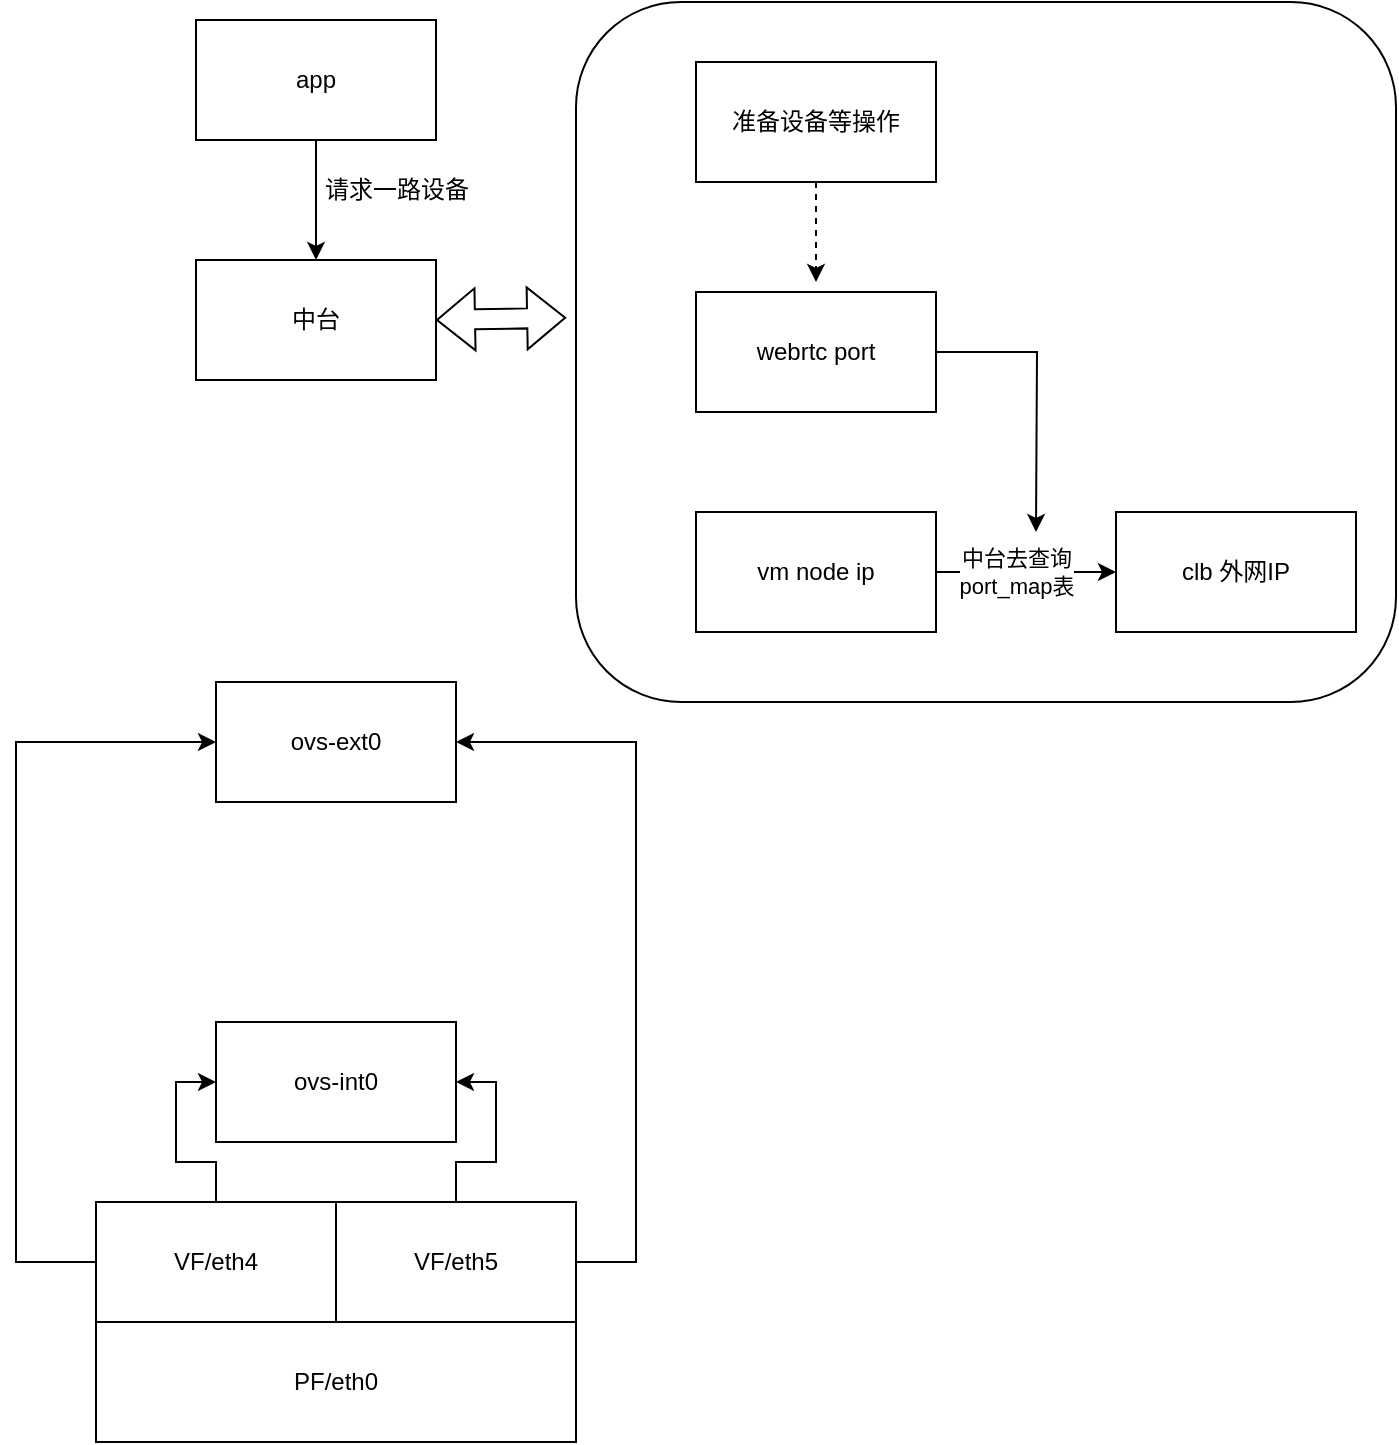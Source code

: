 <mxfile version="21.3.5" type="github" pages="3">
  <diagram name="第 1 页" id="GvSDNNuX9xr9GWxz49e9">
    <mxGraphModel dx="2887" dy="766" grid="1" gridSize="10" guides="1" tooltips="1" connect="1" arrows="1" fold="1" page="1" pageScale="1" pageWidth="827" pageHeight="1169" math="0" shadow="0">
      <root>
        <mxCell id="0" />
        <mxCell id="1" parent="0" />
        <mxCell id="ZDkZZpa1fF7x50sbAL90-14" value="" style="rounded=1;whiteSpace=wrap;html=1;" parent="1" vertex="1">
          <mxGeometry x="-550" y="10" width="410" height="350" as="geometry" />
        </mxCell>
        <mxCell id="ZDkZZpa1fF7x50sbAL90-9" value="" style="edgeStyle=orthogonalEdgeStyle;rounded=0;orthogonalLoop=1;jettySize=auto;html=1;" parent="1" source="ZDkZZpa1fF7x50sbAL90-1" target="ZDkZZpa1fF7x50sbAL90-8" edge="1">
          <mxGeometry relative="1" as="geometry" />
        </mxCell>
        <mxCell id="ZDkZZpa1fF7x50sbAL90-1" value="app" style="rounded=0;whiteSpace=wrap;html=1;" parent="1" vertex="1">
          <mxGeometry x="-740" y="19" width="120" height="60" as="geometry" />
        </mxCell>
        <mxCell id="ZDkZZpa1fF7x50sbAL90-4" style="edgeStyle=orthogonalEdgeStyle;rounded=0;orthogonalLoop=1;jettySize=auto;html=1;entryX=0;entryY=0.5;entryDx=0;entryDy=0;" parent="1" source="ZDkZZpa1fF7x50sbAL90-2" target="ZDkZZpa1fF7x50sbAL90-3" edge="1">
          <mxGeometry relative="1" as="geometry" />
        </mxCell>
        <mxCell id="ZDkZZpa1fF7x50sbAL90-5" value="中台去查询&lt;br&gt;port_map表" style="edgeLabel;html=1;align=center;verticalAlign=middle;resizable=0;points=[];" parent="ZDkZZpa1fF7x50sbAL90-4" vertex="1" connectable="0">
          <mxGeometry x="-0.222" y="1" relative="1" as="geometry">
            <mxPoint x="5" y="1" as="offset" />
          </mxGeometry>
        </mxCell>
        <mxCell id="ZDkZZpa1fF7x50sbAL90-2" value="vm node ip" style="rounded=0;whiteSpace=wrap;html=1;" parent="1" vertex="1">
          <mxGeometry x="-490" y="265" width="120" height="60" as="geometry" />
        </mxCell>
        <mxCell id="ZDkZZpa1fF7x50sbAL90-3" value="clb 外网IP" style="rounded=0;whiteSpace=wrap;html=1;" parent="1" vertex="1">
          <mxGeometry x="-280" y="265" width="120" height="60" as="geometry" />
        </mxCell>
        <mxCell id="ZDkZZpa1fF7x50sbAL90-7" style="edgeStyle=orthogonalEdgeStyle;rounded=0;orthogonalLoop=1;jettySize=auto;html=1;" parent="1" source="ZDkZZpa1fF7x50sbAL90-6" edge="1">
          <mxGeometry relative="1" as="geometry">
            <mxPoint x="-320" y="275" as="targetPoint" />
          </mxGeometry>
        </mxCell>
        <mxCell id="ZDkZZpa1fF7x50sbAL90-6" value="webrtc port" style="rounded=0;whiteSpace=wrap;html=1;" parent="1" vertex="1">
          <mxGeometry x="-490" y="155" width="120" height="60" as="geometry" />
        </mxCell>
        <mxCell id="ZDkZZpa1fF7x50sbAL90-8" value="中台" style="rounded=0;whiteSpace=wrap;html=1;" parent="1" vertex="1">
          <mxGeometry x="-740" y="139" width="120" height="60" as="geometry" />
        </mxCell>
        <mxCell id="ZDkZZpa1fF7x50sbAL90-10" value="请求一路设备" style="text;html=1;align=center;verticalAlign=middle;resizable=0;points=[];autosize=1;strokeColor=none;fillColor=none;" parent="1" vertex="1">
          <mxGeometry x="-690" y="89" width="100" height="30" as="geometry" />
        </mxCell>
        <mxCell id="ZDkZZpa1fF7x50sbAL90-12" style="edgeStyle=orthogonalEdgeStyle;rounded=0;orthogonalLoop=1;jettySize=auto;html=1;dashed=1;" parent="1" source="ZDkZZpa1fF7x50sbAL90-11" edge="1">
          <mxGeometry relative="1" as="geometry">
            <mxPoint x="-430" y="150" as="targetPoint" />
          </mxGeometry>
        </mxCell>
        <mxCell id="ZDkZZpa1fF7x50sbAL90-11" value="准备设备等操作" style="rounded=0;whiteSpace=wrap;html=1;" parent="1" vertex="1">
          <mxGeometry x="-490" y="40" width="120" height="60" as="geometry" />
        </mxCell>
        <mxCell id="ZDkZZpa1fF7x50sbAL90-17" value="" style="shape=flexArrow;endArrow=classic;startArrow=classic;html=1;rounded=0;entryX=-0.012;entryY=0.451;entryDx=0;entryDy=0;entryPerimeter=0;exitX=1;exitY=0.5;exitDx=0;exitDy=0;" parent="1" source="ZDkZZpa1fF7x50sbAL90-8" target="ZDkZZpa1fF7x50sbAL90-14" edge="1">
          <mxGeometry width="100" height="100" relative="1" as="geometry">
            <mxPoint x="-700" y="379" as="sourcePoint" />
            <mxPoint x="-600" y="279" as="targetPoint" />
          </mxGeometry>
        </mxCell>
        <mxCell id="iuCod3evhOQMJjyo1C9F-1" value="ovs-ext0" style="rounded=0;whiteSpace=wrap;html=1;" vertex="1" parent="1">
          <mxGeometry x="-730" y="350" width="120" height="60" as="geometry" />
        </mxCell>
        <mxCell id="iuCod3evhOQMJjyo1C9F-2" value="ovs-int0" style="rounded=0;whiteSpace=wrap;html=1;" vertex="1" parent="1">
          <mxGeometry x="-730" y="520" width="120" height="60" as="geometry" />
        </mxCell>
        <mxCell id="iuCod3evhOQMJjyo1C9F-6" style="edgeStyle=orthogonalEdgeStyle;rounded=0;orthogonalLoop=1;jettySize=auto;html=1;entryX=0;entryY=0.5;entryDx=0;entryDy=0;" edge="1" parent="1" source="iuCod3evhOQMJjyo1C9F-3" target="iuCod3evhOQMJjyo1C9F-2">
          <mxGeometry relative="1" as="geometry" />
        </mxCell>
        <mxCell id="iuCod3evhOQMJjyo1C9F-9" style="edgeStyle=orthogonalEdgeStyle;rounded=0;orthogonalLoop=1;jettySize=auto;html=1;entryX=0;entryY=0.5;entryDx=0;entryDy=0;" edge="1" parent="1" source="iuCod3evhOQMJjyo1C9F-3" target="iuCod3evhOQMJjyo1C9F-1">
          <mxGeometry relative="1" as="geometry">
            <Array as="points">
              <mxPoint x="-830" y="640" />
              <mxPoint x="-830" y="380" />
            </Array>
          </mxGeometry>
        </mxCell>
        <mxCell id="iuCod3evhOQMJjyo1C9F-3" value="VF/eth4" style="rounded=0;whiteSpace=wrap;html=1;" vertex="1" parent="1">
          <mxGeometry x="-790" y="610" width="120" height="60" as="geometry" />
        </mxCell>
        <mxCell id="iuCod3evhOQMJjyo1C9F-5" style="edgeStyle=orthogonalEdgeStyle;rounded=0;orthogonalLoop=1;jettySize=auto;html=1;entryX=1;entryY=0.5;entryDx=0;entryDy=0;" edge="1" parent="1" source="iuCod3evhOQMJjyo1C9F-4" target="iuCod3evhOQMJjyo1C9F-2">
          <mxGeometry relative="1" as="geometry" />
        </mxCell>
        <mxCell id="iuCod3evhOQMJjyo1C9F-10" style="edgeStyle=orthogonalEdgeStyle;rounded=0;orthogonalLoop=1;jettySize=auto;html=1;exitX=1;exitY=0.5;exitDx=0;exitDy=0;" edge="1" parent="1" source="iuCod3evhOQMJjyo1C9F-4">
          <mxGeometry relative="1" as="geometry">
            <mxPoint x="-610" y="380" as="targetPoint" />
            <Array as="points">
              <mxPoint x="-520" y="640" />
              <mxPoint x="-520" y="380" />
            </Array>
          </mxGeometry>
        </mxCell>
        <mxCell id="iuCod3evhOQMJjyo1C9F-4" value="VF/eth5" style="rounded=0;whiteSpace=wrap;html=1;" vertex="1" parent="1">
          <mxGeometry x="-670" y="610" width="120" height="60" as="geometry" />
        </mxCell>
        <mxCell id="iuCod3evhOQMJjyo1C9F-7" value="PF/eth0" style="rounded=0;whiteSpace=wrap;html=1;" vertex="1" parent="1">
          <mxGeometry x="-790" y="670" width="240" height="60" as="geometry" />
        </mxCell>
      </root>
    </mxGraphModel>
  </diagram>
  <diagram id="nwZRCdl27sKwzq_vBjRE" name="第 2 页">
    <mxGraphModel dx="1233" dy="766" grid="1" gridSize="10" guides="1" tooltips="1" connect="1" arrows="1" fold="1" page="1" pageScale="1" pageWidth="827" pageHeight="1169" math="0" shadow="0">
      <root>
        <mxCell id="0" />
        <mxCell id="1" parent="0" />
        <mxCell id="G0klkzphQK-jvvuxHGZd-50" value="kernel" style="rounded=0;whiteSpace=wrap;html=1;align=left;verticalAlign=top;fillColor=#dae8fc;strokeColor=#6c8ebf;" parent="1" vertex="1">
          <mxGeometry x="760" y="230" width="214" height="190" as="geometry" />
        </mxCell>
        <mxCell id="G0klkzphQK-jvvuxHGZd-7" value="Kernel" style="rounded=0;whiteSpace=wrap;html=1;align=left;verticalAlign=middle;fillColor=#dae8fc;strokeColor=#6c8ebf;" parent="1" vertex="1">
          <mxGeometry x="10" y="250" width="210" height="170" as="geometry" />
        </mxCell>
        <mxCell id="G0klkzphQK-jvvuxHGZd-3" value="Qemu" style="rounded=0;whiteSpace=wrap;html=1;align=left;verticalAlign=middle;fillColor=#fff2cc;strokeColor=#d6b656;" parent="1" vertex="1">
          <mxGeometry x="40" y="190" width="150" height="80" as="geometry" />
        </mxCell>
        <mxCell id="O4jMVc4SnExAA5DdxaGG-5" value="Guest" style="rounded=0;whiteSpace=wrap;html=1;align=left;verticalAlign=middle;fillColor=#d5e8d4;strokeColor=#82b366;" parent="1" vertex="1">
          <mxGeometry x="40" y="110" width="150" height="80" as="geometry" />
        </mxCell>
        <mxCell id="G0klkzphQK-jvvuxHGZd-1" value="virtio front end" style="rounded=0;whiteSpace=wrap;html=1;fillColor=#f8cecc;strokeColor=#b85450;" parent="1" vertex="1">
          <mxGeometry x="70" y="160" width="120" height="30" as="geometry" />
        </mxCell>
        <mxCell id="G0klkzphQK-jvvuxHGZd-2" value="virtio back end" style="rounded=0;whiteSpace=wrap;html=1;fillColor=#e1d5e7;strokeColor=#9673a6;" parent="1" vertex="1">
          <mxGeometry x="70" y="190" width="120" height="30" as="geometry" />
        </mxCell>
        <mxCell id="G0klkzphQK-jvvuxHGZd-4" value="TAP" style="rounded=0;whiteSpace=wrap;html=1;fillColor=#60a917;strokeColor=#2D7600;fontColor=#ffffff;" parent="1" vertex="1">
          <mxGeometry x="90" y="260" width="80" height="35" as="geometry" />
        </mxCell>
        <mxCell id="G0klkzphQK-jvvuxHGZd-5" value="bridge" style="rounded=0;whiteSpace=wrap;html=1;fillColor=#60a917;strokeColor=#2D7600;fontColor=#ffffff;" parent="1" vertex="1">
          <mxGeometry x="90" y="330" width="80" height="35" as="geometry" />
        </mxCell>
        <mxCell id="G0klkzphQK-jvvuxHGZd-6" value="pNic" style="rounded=0;whiteSpace=wrap;html=1;fillColor=#6baad8;strokeColor=#006EAF;fontColor=#ffffff;" parent="1" vertex="1">
          <mxGeometry x="90" y="400" width="80" height="35" as="geometry" />
        </mxCell>
        <mxCell id="G0klkzphQK-jvvuxHGZd-9" value="Virtio" style="text;html=1;strokeColor=none;fillColor=none;align=center;verticalAlign=middle;whiteSpace=wrap;rounded=0;" parent="1" vertex="1">
          <mxGeometry x="80" y="80" width="60" height="30" as="geometry" />
        </mxCell>
        <mxCell id="G0klkzphQK-jvvuxHGZd-10" value="Kernel" style="rounded=0;whiteSpace=wrap;html=1;align=left;verticalAlign=middle;fillColor=#dae8fc;strokeColor=#6c8ebf;" parent="1" vertex="1">
          <mxGeometry x="260" y="250" width="210" height="170" as="geometry" />
        </mxCell>
        <mxCell id="G0klkzphQK-jvvuxHGZd-11" value="Qemu" style="rounded=0;whiteSpace=wrap;html=1;align=left;verticalAlign=middle;fillColor=#fff2cc;strokeColor=#d6b656;" parent="1" vertex="1">
          <mxGeometry x="290" y="190" width="150" height="70" as="geometry" />
        </mxCell>
        <mxCell id="G0klkzphQK-jvvuxHGZd-12" value="Guest" style="rounded=0;whiteSpace=wrap;html=1;align=left;verticalAlign=middle;fillColor=#d5e8d4;strokeColor=#82b366;" parent="1" vertex="1">
          <mxGeometry x="290" y="110" width="150" height="80" as="geometry" />
        </mxCell>
        <mxCell id="G0klkzphQK-jvvuxHGZd-14" value="DMA" style="rounded=0;whiteSpace=wrap;html=1;fillColor=#e1d5e7;strokeColor=#9673a6;" parent="1" vertex="1">
          <mxGeometry x="356" y="207" width="70" height="30" as="geometry" />
        </mxCell>
        <mxCell id="G0klkzphQK-jvvuxHGZd-16" value="vhost-net" style="rounded=0;whiteSpace=wrap;html=1;fillColor=#60a917;strokeColor=#2D7600;fontColor=#ffffff;" parent="1" vertex="1">
          <mxGeometry x="350" y="295" width="80" height="35" as="geometry" />
        </mxCell>
        <mxCell id="G0klkzphQK-jvvuxHGZd-17" value="TAP" style="rounded=0;whiteSpace=wrap;html=1;fillColor=#60a917;strokeColor=#2D7600;fontColor=#ffffff;" parent="1" vertex="1">
          <mxGeometry x="350" y="340" width="80" height="35" as="geometry" />
        </mxCell>
        <mxCell id="G0klkzphQK-jvvuxHGZd-18" value="Vhost-net" style="text;html=1;strokeColor=none;fillColor=none;align=center;verticalAlign=middle;whiteSpace=wrap;rounded=0;" parent="1" vertex="1">
          <mxGeometry x="330" y="80" width="60" height="30" as="geometry" />
        </mxCell>
        <mxCell id="G0klkzphQK-jvvuxHGZd-19" value="virtio front end" style="rounded=0;whiteSpace=wrap;html=1;fillColor=#f8cecc;strokeColor=#b85450;" parent="1" vertex="1">
          <mxGeometry x="320" y="160" width="120" height="30" as="geometry" />
        </mxCell>
        <mxCell id="G0klkzphQK-jvvuxHGZd-20" value="bridge" style="rounded=0;whiteSpace=wrap;html=1;fillColor=#60a917;strokeColor=#2D7600;fontColor=#ffffff;" parent="1" vertex="1">
          <mxGeometry x="270" y="350" width="70" height="30" as="geometry" />
        </mxCell>
        <mxCell id="G0klkzphQK-jvvuxHGZd-21" value="pNic" style="rounded=0;whiteSpace=wrap;html=1;fillColor=#6baad8;strokeColor=#006EAF;fontColor=#ffffff;" parent="1" vertex="1">
          <mxGeometry x="267" y="400" width="80" height="35" as="geometry" />
        </mxCell>
        <mxCell id="G0klkzphQK-jvvuxHGZd-22" value="" style="endArrow=none;html=1;rounded=0;entryX=0.5;entryY=1;entryDx=0;entryDy=0;exitX=0.5;exitY=0;exitDx=0;exitDy=0;" parent="1" source="G0klkzphQK-jvvuxHGZd-4" target="G0klkzphQK-jvvuxHGZd-2" edge="1">
          <mxGeometry width="50" height="50" relative="1" as="geometry">
            <mxPoint x="-130" y="230" as="sourcePoint" />
            <mxPoint x="-80" y="180" as="targetPoint" />
          </mxGeometry>
        </mxCell>
        <mxCell id="G0klkzphQK-jvvuxHGZd-23" value="" style="endArrow=none;html=1;rounded=0;entryX=0.5;entryY=1;entryDx=0;entryDy=0;" parent="1" source="G0klkzphQK-jvvuxHGZd-5" target="G0klkzphQK-jvvuxHGZd-4" edge="1">
          <mxGeometry width="50" height="50" relative="1" as="geometry">
            <mxPoint x="260" y="190" as="sourcePoint" />
            <mxPoint x="310" y="140" as="targetPoint" />
          </mxGeometry>
        </mxCell>
        <mxCell id="G0klkzphQK-jvvuxHGZd-24" value="" style="endArrow=none;html=1;rounded=0;entryX=0.5;entryY=1;entryDx=0;entryDy=0;" parent="1" source="G0klkzphQK-jvvuxHGZd-6" target="G0klkzphQK-jvvuxHGZd-5" edge="1">
          <mxGeometry width="50" height="50" relative="1" as="geometry">
            <mxPoint x="-60" y="410" as="sourcePoint" />
            <mxPoint x="-10" y="360" as="targetPoint" />
          </mxGeometry>
        </mxCell>
        <mxCell id="G0klkzphQK-jvvuxHGZd-25" value="" style="endArrow=none;html=1;rounded=0;entryX=0.6;entryY=1;entryDx=0;entryDy=0;entryPerimeter=0;" parent="1" source="G0klkzphQK-jvvuxHGZd-14" target="G0klkzphQK-jvvuxHGZd-19" edge="1">
          <mxGeometry width="50" height="50" relative="1" as="geometry">
            <mxPoint x="350" y="240" as="sourcePoint" />
            <mxPoint x="400" y="190" as="targetPoint" />
          </mxGeometry>
        </mxCell>
        <mxCell id="G0klkzphQK-jvvuxHGZd-26" value="" style="endArrow=none;html=1;rounded=0;entryX=0.5;entryY=1;entryDx=0;entryDy=0;" parent="1" source="G0klkzphQK-jvvuxHGZd-16" target="G0klkzphQK-jvvuxHGZd-14" edge="1">
          <mxGeometry width="50" height="50" relative="1" as="geometry">
            <mxPoint x="540" y="230" as="sourcePoint" />
            <mxPoint x="590" y="180" as="targetPoint" />
          </mxGeometry>
        </mxCell>
        <mxCell id="G0klkzphQK-jvvuxHGZd-15" value="Virt-queue" style="rounded=0;whiteSpace=wrap;html=1;fillColor=#fff2cc;strokeColor=#d6b656;" parent="1" vertex="1">
          <mxGeometry x="374" y="270" width="80" height="15" as="geometry" />
        </mxCell>
        <mxCell id="G0klkzphQK-jvvuxHGZd-27" value="" style="endArrow=none;html=1;rounded=0;entryX=0.5;entryY=1;entryDx=0;entryDy=0;exitX=0.5;exitY=0;exitDx=0;exitDy=0;" parent="1" source="G0klkzphQK-jvvuxHGZd-17" target="G0klkzphQK-jvvuxHGZd-16" edge="1">
          <mxGeometry width="50" height="50" relative="1" as="geometry">
            <mxPoint x="250" y="420" as="sourcePoint" />
            <mxPoint x="300" y="370" as="targetPoint" />
          </mxGeometry>
        </mxCell>
        <mxCell id="G0klkzphQK-jvvuxHGZd-28" value="" style="endArrow=none;html=1;rounded=0;entryX=0;entryY=0.5;entryDx=0;entryDy=0;exitX=1;exitY=0.25;exitDx=0;exitDy=0;" parent="1" source="G0klkzphQK-jvvuxHGZd-20" target="G0klkzphQK-jvvuxHGZd-17" edge="1">
          <mxGeometry width="50" height="50" relative="1" as="geometry">
            <mxPoint x="390" y="520" as="sourcePoint" />
            <mxPoint x="440" y="470" as="targetPoint" />
          </mxGeometry>
        </mxCell>
        <mxCell id="G0klkzphQK-jvvuxHGZd-29" value="" style="endArrow=none;html=1;rounded=0;exitX=0.5;exitY=0;exitDx=0;exitDy=0;" parent="1" source="G0klkzphQK-jvvuxHGZd-21" target="G0klkzphQK-jvvuxHGZd-20" edge="1">
          <mxGeometry width="50" height="50" relative="1" as="geometry">
            <mxPoint x="310" y="400" as="sourcePoint" />
            <mxPoint x="400" y="530" as="targetPoint" />
          </mxGeometry>
        </mxCell>
        <mxCell id="G0klkzphQK-jvvuxHGZd-30" value="Guest" style="rounded=0;whiteSpace=wrap;html=1;fillColor=#d5e8d4;strokeColor=#82b366;" parent="1" vertex="1">
          <mxGeometry x="536" y="110" width="90" height="60" as="geometry" />
        </mxCell>
        <mxCell id="G0klkzphQK-jvvuxHGZd-31" value="Guest" style="rounded=0;whiteSpace=wrap;html=1;fillColor=#d5e8d4;strokeColor=#82b366;" parent="1" vertex="1">
          <mxGeometry x="626" y="110" width="90" height="60" as="geometry" />
        </mxCell>
        <mxCell id="G0klkzphQK-jvvuxHGZd-32" value="Qemu" style="rounded=0;whiteSpace=wrap;html=1;fillColor=#fff2cc;strokeColor=#d6b656;" parent="1" vertex="1">
          <mxGeometry x="536" y="170" width="90" height="60" as="geometry" />
        </mxCell>
        <mxCell id="G0klkzphQK-jvvuxHGZd-33" value="Qemu" style="rounded=0;whiteSpace=wrap;html=1;fillColor=#fff2cc;strokeColor=#d6b656;" parent="1" vertex="1">
          <mxGeometry x="626" y="170" width="90" height="60" as="geometry" />
        </mxCell>
        <mxCell id="G0klkzphQK-jvvuxHGZd-34" value="kernel" style="rounded=0;whiteSpace=wrap;html=1;align=left;verticalAlign=top;fillColor=#dae8fc;strokeColor=#6c8ebf;" parent="1" vertex="1">
          <mxGeometry x="502" y="230" width="214" height="190" as="geometry" />
        </mxCell>
        <mxCell id="G0klkzphQK-jvvuxHGZd-35" value="I/O MMU" style="rounded=0;whiteSpace=wrap;html=1;fillColor=#fff2cc;strokeColor=#d6b656;" parent="1" vertex="1">
          <mxGeometry x="570" y="285" width="120" height="60" as="geometry" />
        </mxCell>
        <mxCell id="G0klkzphQK-jvvuxHGZd-36" value="pNic" style="rounded=0;whiteSpace=wrap;html=1;fillColor=#6baad8;strokeColor=#006EAF;fontColor=#ffffff;" parent="1" vertex="1">
          <mxGeometry x="546" y="400" width="80" height="35" as="geometry" />
        </mxCell>
        <mxCell id="G0klkzphQK-jvvuxHGZd-37" value="pNic" style="rounded=0;whiteSpace=wrap;html=1;fillColor=#6baad8;strokeColor=#006EAF;fontColor=#ffffff;" parent="1" vertex="1">
          <mxGeometry x="631" y="400" width="80" height="35" as="geometry" />
        </mxCell>
        <mxCell id="G0klkzphQK-jvvuxHGZd-38" value="" style="endArrow=classic;startArrow=classic;html=1;rounded=0;entryX=0.5;entryY=1;entryDx=0;entryDy=0;exitX=0.167;exitY=0.033;exitDx=0;exitDy=0;exitPerimeter=0;dashed=1;" parent="1" source="G0klkzphQK-jvvuxHGZd-35" target="G0klkzphQK-jvvuxHGZd-39" edge="1">
          <mxGeometry width="50" height="50" relative="1" as="geometry">
            <mxPoint x="360" y="650" as="sourcePoint" />
            <mxPoint x="460" y="620" as="targetPoint" />
          </mxGeometry>
        </mxCell>
        <mxCell id="G0klkzphQK-jvvuxHGZd-39" value="vNic" style="rounded=0;whiteSpace=wrap;html=1;fillColor=#60a917;strokeColor=#2D7600;fontColor=#ffffff;" parent="1" vertex="1">
          <mxGeometry x="561" y="150" width="59" height="30" as="geometry" />
        </mxCell>
        <mxCell id="G0klkzphQK-jvvuxHGZd-40" value="vNic" style="rounded=0;whiteSpace=wrap;html=1;fillColor=#60a917;strokeColor=#2D7600;fontColor=#ffffff;" parent="1" vertex="1">
          <mxGeometry x="650" y="150" width="59" height="30" as="geometry" />
        </mxCell>
        <mxCell id="G0klkzphQK-jvvuxHGZd-41" value="" style="endArrow=classic;startArrow=classic;html=1;rounded=0;entryX=0.5;entryY=1;entryDx=0;entryDy=0;exitX=0.167;exitY=0.033;exitDx=0;exitDy=0;exitPerimeter=0;dashed=1;" parent="1" edge="1">
          <mxGeometry width="50" height="50" relative="1" as="geometry">
            <mxPoint x="670.5" y="287" as="sourcePoint" />
            <mxPoint x="671.5" y="180" as="targetPoint" />
          </mxGeometry>
        </mxCell>
        <mxCell id="G0klkzphQK-jvvuxHGZd-42" value="" style="endArrow=none;html=1;rounded=0;exitX=0.5;exitY=0;exitDx=0;exitDy=0;entryX=0.125;entryY=0.983;entryDx=0;entryDy=0;entryPerimeter=0;" parent="1" edge="1">
          <mxGeometry width="50" height="50" relative="1" as="geometry">
            <mxPoint x="589" y="400" as="sourcePoint" />
            <mxPoint x="588" y="343.98" as="targetPoint" />
          </mxGeometry>
        </mxCell>
        <mxCell id="G0klkzphQK-jvvuxHGZd-43" value="" style="endArrow=none;html=1;rounded=0;exitX=0.5;exitY=0;exitDx=0;exitDy=0;entryX=0.125;entryY=0.983;entryDx=0;entryDy=0;entryPerimeter=0;" parent="1" edge="1">
          <mxGeometry width="50" height="50" relative="1" as="geometry">
            <mxPoint x="671.5" y="400" as="sourcePoint" />
            <mxPoint x="670.5" y="344" as="targetPoint" />
          </mxGeometry>
        </mxCell>
        <mxCell id="G0klkzphQK-jvvuxHGZd-44" value="PCI Pass-through" style="text;html=1;strokeColor=none;fillColor=none;align=center;verticalAlign=middle;whiteSpace=wrap;rounded=0;" parent="1" vertex="1">
          <mxGeometry x="561" y="80" width="121" height="30" as="geometry" />
        </mxCell>
        <mxCell id="G0klkzphQK-jvvuxHGZd-46" value="Guest" style="rounded=0;whiteSpace=wrap;html=1;fillColor=#d5e8d4;strokeColor=#82b366;" parent="1" vertex="1">
          <mxGeometry x="794" y="110" width="90" height="60" as="geometry" />
        </mxCell>
        <mxCell id="G0klkzphQK-jvvuxHGZd-47" value="Guest" style="rounded=0;whiteSpace=wrap;html=1;fillColor=#d5e8d4;strokeColor=#82b366;" parent="1" vertex="1">
          <mxGeometry x="884" y="110" width="90" height="60" as="geometry" />
        </mxCell>
        <mxCell id="G0klkzphQK-jvvuxHGZd-48" value="Qemu" style="rounded=0;whiteSpace=wrap;html=1;fillColor=#fff2cc;strokeColor=#d6b656;" parent="1" vertex="1">
          <mxGeometry x="794" y="170" width="90" height="60" as="geometry" />
        </mxCell>
        <mxCell id="G0klkzphQK-jvvuxHGZd-49" value="Qemu" style="rounded=0;whiteSpace=wrap;html=1;fillColor=#fff2cc;strokeColor=#d6b656;" parent="1" vertex="1">
          <mxGeometry x="884" y="170" width="90" height="60" as="geometry" />
        </mxCell>
        <mxCell id="G0klkzphQK-jvvuxHGZd-68" value="Pnic" style="rounded=0;whiteSpace=wrap;html=1;align=left;horizontal=1;verticalAlign=top;fillColor=#6baad8;strokeColor=#006EAF;fontColor=#ffffff;" parent="1" vertex="1">
          <mxGeometry x="767" y="257.5" width="203" height="182.5" as="geometry" />
        </mxCell>
        <mxCell id="G0klkzphQK-jvvuxHGZd-52" value="VF" style="rounded=0;whiteSpace=wrap;html=1;fillColor=#60a917;strokeColor=#2D7600;fontColor=#ffffff;" parent="1" vertex="1">
          <mxGeometry x="802" y="285" width="80" height="35" as="geometry" />
        </mxCell>
        <mxCell id="G0klkzphQK-jvvuxHGZd-53" value="VF" style="rounded=0;whiteSpace=wrap;html=1;fillColor=#60a917;strokeColor=#2D7600;fontColor=#ffffff;" parent="1" vertex="1">
          <mxGeometry x="887" y="285" width="80" height="35" as="geometry" />
        </mxCell>
        <mxCell id="G0klkzphQK-jvvuxHGZd-54" value="" style="endArrow=classic;startArrow=classic;html=1;rounded=0;entryX=0.5;entryY=1;entryDx=0;entryDy=0;exitX=0.167;exitY=0.033;exitDx=0;exitDy=0;exitPerimeter=0;dashed=1;" parent="1" target="G0klkzphQK-jvvuxHGZd-55" edge="1">
          <mxGeometry width="50" height="50" relative="1" as="geometry">
            <mxPoint x="848.04" y="286.98" as="sourcePoint" />
            <mxPoint x="718" y="620" as="targetPoint" />
          </mxGeometry>
        </mxCell>
        <mxCell id="G0klkzphQK-jvvuxHGZd-55" value="vNic" style="rounded=0;whiteSpace=wrap;html=1;fillColor=#60a917;fontColor=#ffffff;strokeColor=#2D7600;" parent="1" vertex="1">
          <mxGeometry x="819" y="150" width="59" height="30" as="geometry" />
        </mxCell>
        <mxCell id="G0klkzphQK-jvvuxHGZd-56" value="vNic" style="rounded=0;whiteSpace=wrap;html=1;fillColor=#60a917;fontColor=#ffffff;strokeColor=#2D7600;" parent="1" vertex="1">
          <mxGeometry x="908" y="150" width="59" height="30" as="geometry" />
        </mxCell>
        <mxCell id="G0klkzphQK-jvvuxHGZd-57" value="" style="endArrow=classic;startArrow=classic;html=1;rounded=0;entryX=0.5;entryY=1;entryDx=0;entryDy=0;exitX=0.167;exitY=0.033;exitDx=0;exitDy=0;exitPerimeter=0;dashed=1;" parent="1" edge="1">
          <mxGeometry width="50" height="50" relative="1" as="geometry">
            <mxPoint x="928.5" y="287" as="sourcePoint" />
            <mxPoint x="929.5" y="180" as="targetPoint" />
          </mxGeometry>
        </mxCell>
        <mxCell id="G0klkzphQK-jvvuxHGZd-60" value="SR-IOV" style="text;html=1;strokeColor=none;fillColor=none;align=center;verticalAlign=middle;whiteSpace=wrap;rounded=0;" parent="1" vertex="1">
          <mxGeometry x="819" y="80" width="121" height="30" as="geometry" />
        </mxCell>
        <mxCell id="G0klkzphQK-jvvuxHGZd-61" value="" style="rounded=0;whiteSpace=wrap;html=1;fillColor=#60a917;fontColor=#ffffff;strokeColor=#2D7600;" parent="1" vertex="1">
          <mxGeometry x="855" y="400" width="80" height="35" as="geometry" />
        </mxCell>
        <mxCell id="G0klkzphQK-jvvuxHGZd-62" value="PF" style="rounded=0;whiteSpace=wrap;html=1;align=left;fillColor=#fff2cc;strokeColor=#d6b656;" parent="1" vertex="1">
          <mxGeometry x="801" y="317.5" width="168" height="62.5" as="geometry" />
        </mxCell>
        <mxCell id="G0klkzphQK-jvvuxHGZd-63" value="Bridge" style="rounded=0;whiteSpace=wrap;html=1;fillColor=#60a917;strokeColor=#2D7600;fontColor=#ffffff;" parent="1" vertex="1">
          <mxGeometry x="851" y="335" width="89" height="30" as="geometry" />
        </mxCell>
        <mxCell id="G0klkzphQK-jvvuxHGZd-64" value="PCI PASSTHROUGH" style="rounded=0;whiteSpace=wrap;html=1;horizontal=0;fillColor=#fff2cc;strokeColor=#d6b656;" parent="1" vertex="1">
          <mxGeometry x="772" y="285" width="29" height="140" as="geometry" />
        </mxCell>
        <mxCell id="G0klkzphQK-jvvuxHGZd-65" value="" style="endArrow=none;html=1;rounded=0;entryX=0.75;entryY=0;entryDx=0;entryDy=0;exitX=0.5;exitY=0;exitDx=0;exitDy=0;" parent="1" source="G0klkzphQK-jvvuxHGZd-63" target="G0klkzphQK-jvvuxHGZd-62" edge="1">
          <mxGeometry width="50" height="50" relative="1" as="geometry">
            <mxPoint x="740" y="490" as="sourcePoint" />
            <mxPoint x="790" y="440" as="targetPoint" />
          </mxGeometry>
        </mxCell>
        <mxCell id="G0klkzphQK-jvvuxHGZd-66" value="" style="endArrow=none;html=1;rounded=0;exitX=0.438;exitY=-0.033;exitDx=0;exitDy=0;exitPerimeter=0;entryX=0.298;entryY=0.024;entryDx=0;entryDy=0;entryPerimeter=0;" parent="1" source="G0klkzphQK-jvvuxHGZd-63" target="G0klkzphQK-jvvuxHGZd-62" edge="1">
          <mxGeometry width="50" height="50" relative="1" as="geometry">
            <mxPoint x="760" y="550" as="sourcePoint" />
            <mxPoint x="810" y="500" as="targetPoint" />
          </mxGeometry>
        </mxCell>
        <mxCell id="G0klkzphQK-jvvuxHGZd-67" value="" style="endArrow=none;html=1;rounded=0;entryX=0.5;entryY=1;entryDx=0;entryDy=0;exitX=0.5;exitY=0;exitDx=0;exitDy=0;" parent="1" source="G0klkzphQK-jvvuxHGZd-61" target="G0klkzphQK-jvvuxHGZd-63" edge="1">
          <mxGeometry width="50" height="50" relative="1" as="geometry">
            <mxPoint x="890" y="400" as="sourcePoint" />
            <mxPoint x="890" y="540" as="targetPoint" />
          </mxGeometry>
        </mxCell>
        <UserObject label="https://www.sohu.com/a/215167756_733939" link="https://www.sohu.com/a/215167756_733939" id="G0klkzphQK-jvvuxHGZd-70">
          <mxCell style="text;whiteSpace=wrap;html=1;" parent="1" vertex="1">
            <mxGeometry x="50" y="590" width="370" height="40" as="geometry" />
          </mxCell>
        </UserObject>
      </root>
    </mxGraphModel>
  </diagram>
  <diagram id="Drv2KskKZVoRLaLQW5sb" name="第 3 页">
    <mxGraphModel dx="1233" dy="766" grid="1" gridSize="10" guides="1" tooltips="1" connect="1" arrows="1" fold="1" page="1" pageScale="1" pageWidth="827" pageHeight="1169" math="0" shadow="0">
      <root>
        <mxCell id="0" />
        <mxCell id="1" parent="0" />
        <mxCell id="N8kMXbtn4G4cC97Ssz7X-2" value="Throughput and Latency of Virtual Switching with Open vSwitch 7 数据" style="text;whiteSpace=wrap;html=1;" parent="1" vertex="1">
          <mxGeometry x="170" y="90" width="340" height="40" as="geometry" />
        </mxCell>
      </root>
    </mxGraphModel>
  </diagram>
</mxfile>
